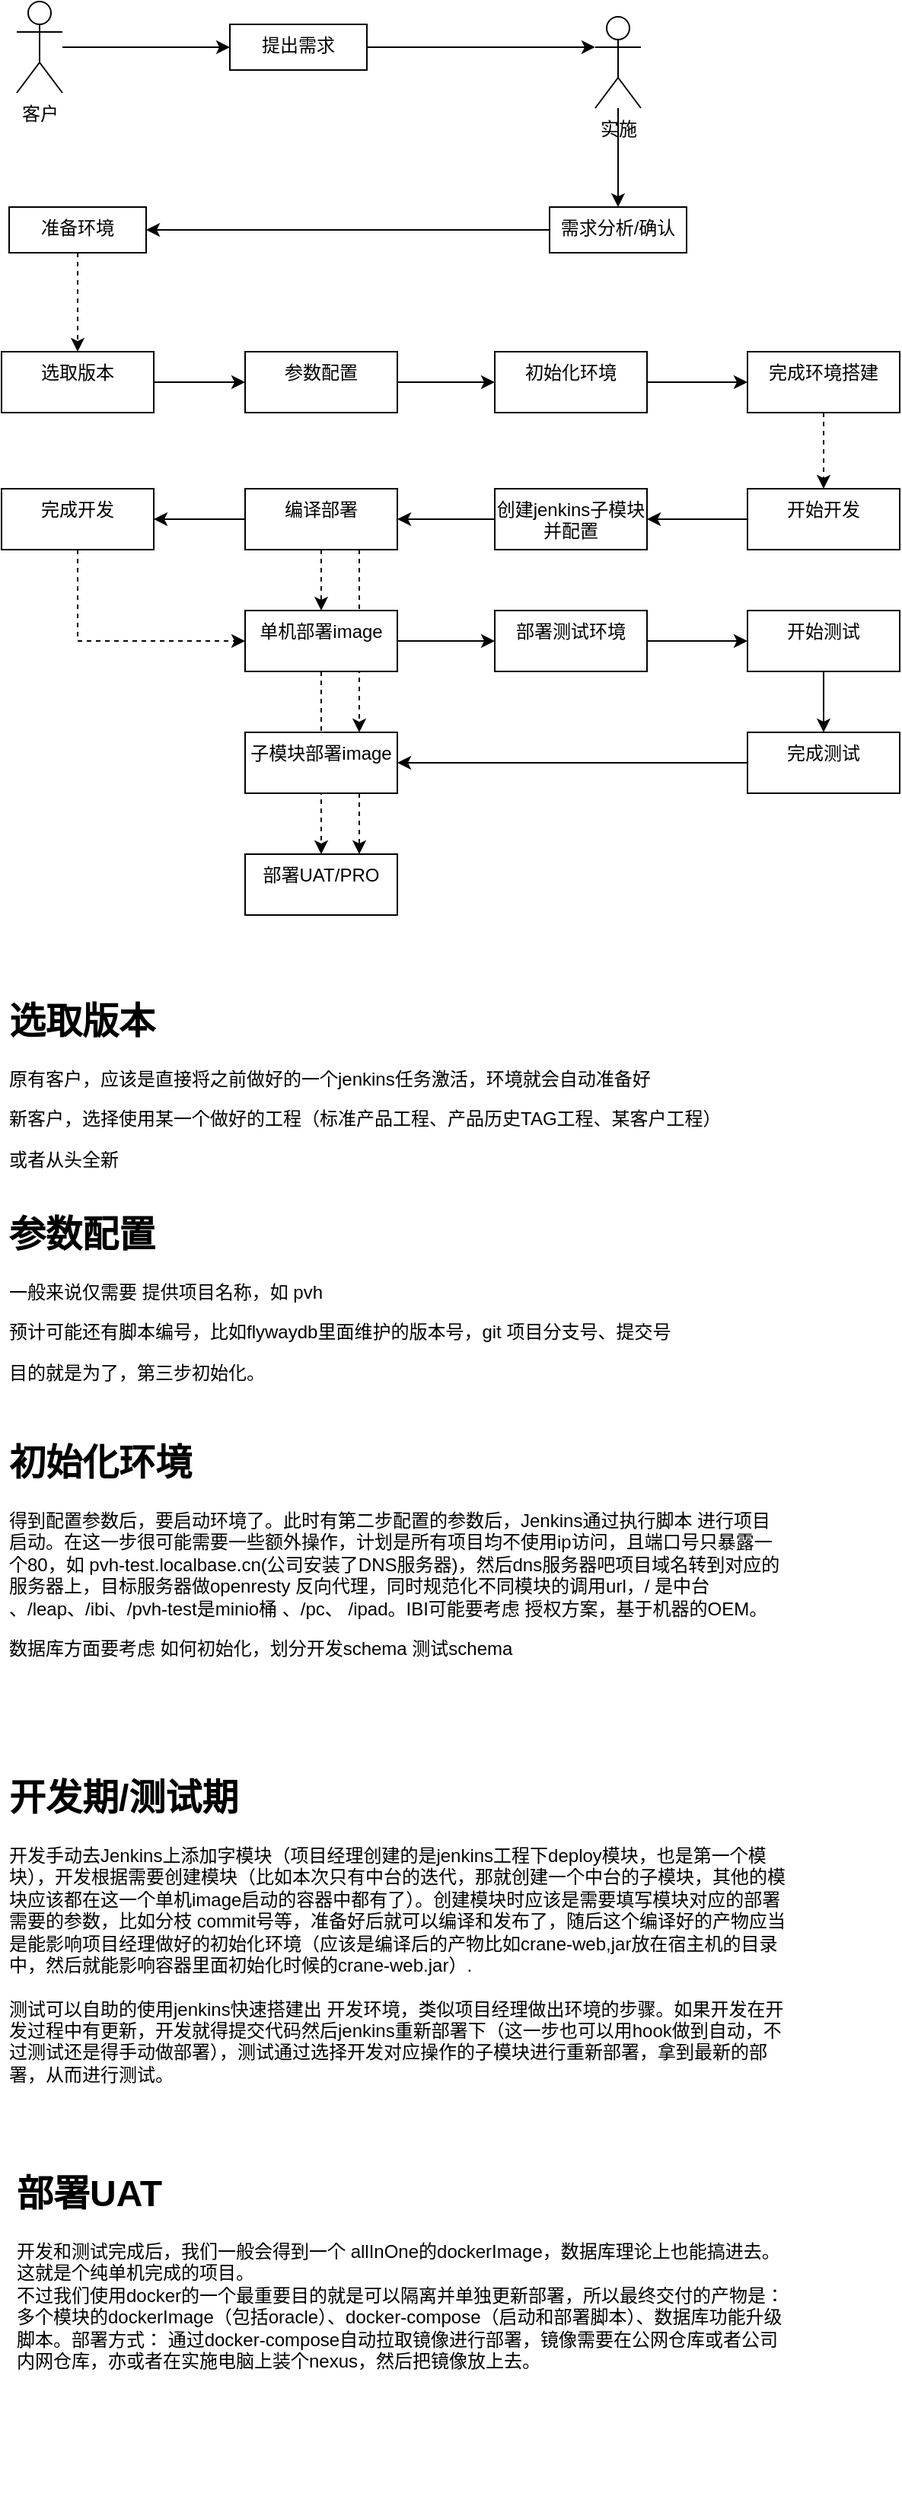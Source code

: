 <mxfile version="20.0.4" type="github">
  <diagram id="FpJAE9GAdhs6hHB_tla5" name="Page-1">
    <mxGraphModel dx="946" dy="591" grid="1" gridSize="10" guides="1" tooltips="1" connect="1" arrows="1" fold="1" page="1" pageScale="1" pageWidth="827" pageHeight="1169" math="0" shadow="0">
      <root>
        <mxCell id="0" />
        <mxCell id="1" parent="0" />
        <mxCell id="QvJLKgQ-Zhxp-a8D55nZ-8" style="edgeStyle=orthogonalEdgeStyle;rounded=0;orthogonalLoop=1;jettySize=auto;html=1;" parent="1" source="QvJLKgQ-Zhxp-a8D55nZ-1" target="QvJLKgQ-Zhxp-a8D55nZ-7" edge="1">
          <mxGeometry relative="1" as="geometry" />
        </mxCell>
        <mxCell id="QvJLKgQ-Zhxp-a8D55nZ-1" value="实施" style="shape=umlActor;verticalLabelPosition=bottom;verticalAlign=top;html=1;outlineConnect=0;" parent="1" vertex="1">
          <mxGeometry x="480" y="50" width="30" height="60" as="geometry" />
        </mxCell>
        <mxCell id="QvJLKgQ-Zhxp-a8D55nZ-5" value="" style="edgeStyle=orthogonalEdgeStyle;rounded=0;orthogonalLoop=1;jettySize=auto;html=1;" parent="1" source="QvJLKgQ-Zhxp-a8D55nZ-3" target="QvJLKgQ-Zhxp-a8D55nZ-4" edge="1">
          <mxGeometry relative="1" as="geometry" />
        </mxCell>
        <mxCell id="QvJLKgQ-Zhxp-a8D55nZ-3" value="客户" style="shape=umlActor;verticalLabelPosition=bottom;verticalAlign=top;html=1;outlineConnect=0;" parent="1" vertex="1">
          <mxGeometry x="100" y="40" width="30" height="60" as="geometry" />
        </mxCell>
        <mxCell id="QvJLKgQ-Zhxp-a8D55nZ-6" style="edgeStyle=orthogonalEdgeStyle;rounded=0;orthogonalLoop=1;jettySize=auto;html=1;exitX=1;exitY=0.5;exitDx=0;exitDy=0;entryX=0;entryY=0.333;entryDx=0;entryDy=0;entryPerimeter=0;" parent="1" source="QvJLKgQ-Zhxp-a8D55nZ-4" target="QvJLKgQ-Zhxp-a8D55nZ-1" edge="1">
          <mxGeometry relative="1" as="geometry" />
        </mxCell>
        <mxCell id="QvJLKgQ-Zhxp-a8D55nZ-4" value="提出需求" style="whiteSpace=wrap;html=1;verticalAlign=top;" parent="1" vertex="1">
          <mxGeometry x="240" y="55" width="90" height="30" as="geometry" />
        </mxCell>
        <mxCell id="QvJLKgQ-Zhxp-a8D55nZ-9" style="edgeStyle=orthogonalEdgeStyle;rounded=0;orthogonalLoop=1;jettySize=auto;html=1;exitX=0;exitY=0.5;exitDx=0;exitDy=0;" parent="1" source="QvJLKgQ-Zhxp-a8D55nZ-7" target="QvJLKgQ-Zhxp-a8D55nZ-10" edge="1">
          <mxGeometry relative="1" as="geometry">
            <mxPoint x="435" y="300" as="targetPoint" />
          </mxGeometry>
        </mxCell>
        <mxCell id="QvJLKgQ-Zhxp-a8D55nZ-7" value="需求分析/确认" style="whiteSpace=wrap;html=1;verticalAlign=top;" parent="1" vertex="1">
          <mxGeometry x="450" y="175" width="90" height="30" as="geometry" />
        </mxCell>
        <mxCell id="6PW8YCpx1V1jjfeCmWqH-10" style="edgeStyle=orthogonalEdgeStyle;rounded=0;orthogonalLoop=1;jettySize=auto;html=1;dashed=1;" edge="1" parent="1" source="QvJLKgQ-Zhxp-a8D55nZ-10" target="QvJLKgQ-Zhxp-a8D55nZ-15">
          <mxGeometry relative="1" as="geometry" />
        </mxCell>
        <mxCell id="QvJLKgQ-Zhxp-a8D55nZ-10" value="准备环境" style="whiteSpace=wrap;html=1;verticalAlign=top;" parent="1" vertex="1">
          <mxGeometry x="95" y="175" width="90" height="30" as="geometry" />
        </mxCell>
        <mxCell id="QvJLKgQ-Zhxp-a8D55nZ-16" style="edgeStyle=orthogonalEdgeStyle;rounded=0;orthogonalLoop=1;jettySize=auto;html=1;exitX=1;exitY=0.5;exitDx=0;exitDy=0;" parent="1" source="QvJLKgQ-Zhxp-a8D55nZ-15" target="QvJLKgQ-Zhxp-a8D55nZ-17" edge="1">
          <mxGeometry relative="1" as="geometry">
            <mxPoint x="250" y="290" as="targetPoint" />
          </mxGeometry>
        </mxCell>
        <mxCell id="QvJLKgQ-Zhxp-a8D55nZ-15" value="选取版本&lt;br&gt;" style="whiteSpace=wrap;html=1;verticalAlign=top;" parent="1" vertex="1">
          <mxGeometry x="90" y="270" width="100" height="40" as="geometry" />
        </mxCell>
        <mxCell id="QvJLKgQ-Zhxp-a8D55nZ-19" style="edgeStyle=orthogonalEdgeStyle;rounded=0;orthogonalLoop=1;jettySize=auto;html=1;exitX=1;exitY=0.5;exitDx=0;exitDy=0;" parent="1" source="QvJLKgQ-Zhxp-a8D55nZ-17" target="QvJLKgQ-Zhxp-a8D55nZ-20" edge="1">
          <mxGeometry relative="1" as="geometry">
            <mxPoint x="400" y="290" as="targetPoint" />
          </mxGeometry>
        </mxCell>
        <mxCell id="QvJLKgQ-Zhxp-a8D55nZ-17" value="参数配置" style="whiteSpace=wrap;html=1;verticalAlign=top;" parent="1" vertex="1">
          <mxGeometry x="250" y="270" width="100" height="40" as="geometry" />
        </mxCell>
        <mxCell id="QvJLKgQ-Zhxp-a8D55nZ-22" value="" style="edgeStyle=orthogonalEdgeStyle;rounded=0;orthogonalLoop=1;jettySize=auto;html=1;" parent="1" source="QvJLKgQ-Zhxp-a8D55nZ-20" target="QvJLKgQ-Zhxp-a8D55nZ-21" edge="1">
          <mxGeometry relative="1" as="geometry" />
        </mxCell>
        <mxCell id="QvJLKgQ-Zhxp-a8D55nZ-20" value="初始化环境" style="whiteSpace=wrap;html=1;verticalAlign=top;" parent="1" vertex="1">
          <mxGeometry x="414" y="270" width="100" height="40" as="geometry" />
        </mxCell>
        <mxCell id="6PW8YCpx1V1jjfeCmWqH-2" style="edgeStyle=orthogonalEdgeStyle;rounded=0;orthogonalLoop=1;jettySize=auto;html=1;exitX=0.5;exitY=1;exitDx=0;exitDy=0;dashed=1;" edge="1" parent="1" source="QvJLKgQ-Zhxp-a8D55nZ-21" target="6PW8YCpx1V1jjfeCmWqH-1">
          <mxGeometry relative="1" as="geometry" />
        </mxCell>
        <mxCell id="QvJLKgQ-Zhxp-a8D55nZ-21" value="完成环境搭建" style="whiteSpace=wrap;html=1;verticalAlign=top;" parent="1" vertex="1">
          <mxGeometry x="580" y="270" width="100" height="40" as="geometry" />
        </mxCell>
        <mxCell id="QvJLKgQ-Zhxp-a8D55nZ-25" value="&lt;h1&gt;选取版本&lt;/h1&gt;&lt;p&gt;原有客户，应该是直接将之前做好的一个jenkins任务激活，环境就会自动准备好&lt;/p&gt;&lt;p&gt;新客户，选择使用某一个做好的工程（标准产品工程、产品历史TAG工程、某客户工程）&lt;/p&gt;&lt;p&gt;或者从头全新&lt;/p&gt;" style="text;html=1;strokeColor=none;fillColor=none;spacing=5;spacingTop=-20;whiteSpace=wrap;overflow=hidden;rounded=0;" parent="1" vertex="1">
          <mxGeometry x="90" y="690" width="520" height="120" as="geometry" />
        </mxCell>
        <mxCell id="QvJLKgQ-Zhxp-a8D55nZ-26" value="&lt;h1&gt;参数配置&lt;/h1&gt;&lt;p&gt;一般来说仅需要 提供项目名称，如 pvh&lt;/p&gt;&lt;p&gt;预计可能还有脚本编号，比如flywaydb里面维护的版本号，git 项目分支号、提交号&lt;/p&gt;&lt;p&gt;目的就是为了，第三步初始化。&lt;/p&gt;" style="text;html=1;strokeColor=none;fillColor=none;spacing=5;spacingTop=-20;whiteSpace=wrap;overflow=hidden;rounded=0;" parent="1" vertex="1">
          <mxGeometry x="90" y="830" width="520" height="120" as="geometry" />
        </mxCell>
        <mxCell id="QvJLKgQ-Zhxp-a8D55nZ-27" value="&lt;h1&gt;初始化环境&lt;/h1&gt;&lt;p&gt;得到配置参数后，要启动环境了。此时有第二步配置的参数后，Jenkins通过执行脚本 进行项目启动。在这一步很可能需要一些额外操作，计划是所有项目均不使用ip访问，且端口号只暴露一个80，如 pvh-test.localbase.cn(公司安装了DNS服务器)，然后dns服务器吧项目域名转到对应的服务器上，目标服务器做openresty 反向代理，同时规范化不同模块的调用url，/ 是中台 、/leap、/ibi、/pvh-test是minio桶 、/pc、 /ipad。IBI可能要考虑 授权方案，基于机器的OEM。&lt;/p&gt;&lt;p&gt;数据库方面要考虑 如何初始化，划分开发schema 测试schema&lt;/p&gt;" style="text;html=1;strokeColor=none;fillColor=none;spacing=5;spacingTop=-20;whiteSpace=wrap;overflow=hidden;rounded=0;" parent="1" vertex="1">
          <mxGeometry x="90" y="980" width="520" height="220" as="geometry" />
        </mxCell>
        <mxCell id="6PW8YCpx1V1jjfeCmWqH-4" style="edgeStyle=orthogonalEdgeStyle;rounded=0;orthogonalLoop=1;jettySize=auto;html=1;exitX=0;exitY=0.5;exitDx=0;exitDy=0;" edge="1" parent="1" source="6PW8YCpx1V1jjfeCmWqH-1" target="6PW8YCpx1V1jjfeCmWqH-3">
          <mxGeometry relative="1" as="geometry" />
        </mxCell>
        <mxCell id="6PW8YCpx1V1jjfeCmWqH-1" value="开始开发" style="whiteSpace=wrap;html=1;verticalAlign=top;" vertex="1" parent="1">
          <mxGeometry x="580" y="360" width="100" height="40" as="geometry" />
        </mxCell>
        <mxCell id="6PW8YCpx1V1jjfeCmWqH-6" style="edgeStyle=orthogonalEdgeStyle;rounded=0;orthogonalLoop=1;jettySize=auto;html=1;exitX=0;exitY=0.5;exitDx=0;exitDy=0;entryX=1;entryY=0.5;entryDx=0;entryDy=0;" edge="1" parent="1" source="6PW8YCpx1V1jjfeCmWqH-3" target="6PW8YCpx1V1jjfeCmWqH-5">
          <mxGeometry relative="1" as="geometry" />
        </mxCell>
        <mxCell id="6PW8YCpx1V1jjfeCmWqH-3" value="创建jenkins子模块&lt;br&gt;并配置" style="whiteSpace=wrap;html=1;verticalAlign=top;" vertex="1" parent="1">
          <mxGeometry x="414" y="360" width="100" height="40" as="geometry" />
        </mxCell>
        <mxCell id="6PW8YCpx1V1jjfeCmWqH-8" style="edgeStyle=orthogonalEdgeStyle;rounded=0;orthogonalLoop=1;jettySize=auto;html=1;exitX=0;exitY=0.5;exitDx=0;exitDy=0;" edge="1" parent="1" source="6PW8YCpx1V1jjfeCmWqH-5" target="6PW8YCpx1V1jjfeCmWqH-7">
          <mxGeometry relative="1" as="geometry" />
        </mxCell>
        <mxCell id="6PW8YCpx1V1jjfeCmWqH-12" style="edgeStyle=orthogonalEdgeStyle;rounded=0;orthogonalLoop=1;jettySize=auto;html=1;exitX=0.5;exitY=1;exitDx=0;exitDy=0;dashed=1;" edge="1" parent="1" source="6PW8YCpx1V1jjfeCmWqH-5" target="6PW8YCpx1V1jjfeCmWqH-11">
          <mxGeometry relative="1" as="geometry" />
        </mxCell>
        <mxCell id="6PW8YCpx1V1jjfeCmWqH-25" style="edgeStyle=orthogonalEdgeStyle;rounded=0;orthogonalLoop=1;jettySize=auto;html=1;exitX=0.75;exitY=1;exitDx=0;exitDy=0;entryX=0.75;entryY=0;entryDx=0;entryDy=0;dashed=1;" edge="1" parent="1" source="6PW8YCpx1V1jjfeCmWqH-5" target="6PW8YCpx1V1jjfeCmWqH-14">
          <mxGeometry relative="1" as="geometry" />
        </mxCell>
        <mxCell id="6PW8YCpx1V1jjfeCmWqH-5" value="编译部署" style="whiteSpace=wrap;html=1;verticalAlign=top;" vertex="1" parent="1">
          <mxGeometry x="250" y="360" width="100" height="40" as="geometry" />
        </mxCell>
        <mxCell id="6PW8YCpx1V1jjfeCmWqH-13" style="edgeStyle=orthogonalEdgeStyle;rounded=0;orthogonalLoop=1;jettySize=auto;html=1;exitX=0.5;exitY=1;exitDx=0;exitDy=0;entryX=0;entryY=0.5;entryDx=0;entryDy=0;dashed=1;" edge="1" parent="1" source="6PW8YCpx1V1jjfeCmWqH-7" target="6PW8YCpx1V1jjfeCmWqH-11">
          <mxGeometry relative="1" as="geometry" />
        </mxCell>
        <mxCell id="6PW8YCpx1V1jjfeCmWqH-7" value="完成开发" style="whiteSpace=wrap;html=1;verticalAlign=top;" vertex="1" parent="1">
          <mxGeometry x="90" y="360" width="100" height="40" as="geometry" />
        </mxCell>
        <mxCell id="6PW8YCpx1V1jjfeCmWqH-16" style="edgeStyle=orthogonalEdgeStyle;rounded=0;orthogonalLoop=1;jettySize=auto;html=1;exitX=1;exitY=0.5;exitDx=0;exitDy=0;entryX=0;entryY=0.5;entryDx=0;entryDy=0;" edge="1" parent="1" source="6PW8YCpx1V1jjfeCmWqH-11" target="6PW8YCpx1V1jjfeCmWqH-17">
          <mxGeometry relative="1" as="geometry">
            <mxPoint x="410" y="460" as="targetPoint" />
          </mxGeometry>
        </mxCell>
        <mxCell id="6PW8YCpx1V1jjfeCmWqH-30" style="edgeStyle=orthogonalEdgeStyle;rounded=0;orthogonalLoop=1;jettySize=auto;html=1;exitX=0.5;exitY=1;exitDx=0;exitDy=0;dashed=1;" edge="1" parent="1" source="6PW8YCpx1V1jjfeCmWqH-11" target="6PW8YCpx1V1jjfeCmWqH-26">
          <mxGeometry relative="1" as="geometry" />
        </mxCell>
        <mxCell id="6PW8YCpx1V1jjfeCmWqH-11" value="单机部署image" style="whiteSpace=wrap;html=1;verticalAlign=top;" vertex="1" parent="1">
          <mxGeometry x="250" y="440" width="100" height="40" as="geometry" />
        </mxCell>
        <mxCell id="6PW8YCpx1V1jjfeCmWqH-29" style="edgeStyle=orthogonalEdgeStyle;rounded=0;orthogonalLoop=1;jettySize=auto;html=1;exitX=0.75;exitY=1;exitDx=0;exitDy=0;entryX=0.75;entryY=0;entryDx=0;entryDy=0;dashed=1;" edge="1" parent="1" source="6PW8YCpx1V1jjfeCmWqH-14" target="6PW8YCpx1V1jjfeCmWqH-26">
          <mxGeometry relative="1" as="geometry" />
        </mxCell>
        <mxCell id="6PW8YCpx1V1jjfeCmWqH-14" value="子模块部署image" style="whiteSpace=wrap;html=1;verticalAlign=top;" vertex="1" parent="1">
          <mxGeometry x="250" y="520" width="100" height="40" as="geometry" />
        </mxCell>
        <mxCell id="6PW8YCpx1V1jjfeCmWqH-20" style="edgeStyle=orthogonalEdgeStyle;rounded=0;orthogonalLoop=1;jettySize=auto;html=1;exitX=1;exitY=0.5;exitDx=0;exitDy=0;" edge="1" parent="1" source="6PW8YCpx1V1jjfeCmWqH-17" target="6PW8YCpx1V1jjfeCmWqH-19">
          <mxGeometry relative="1" as="geometry" />
        </mxCell>
        <mxCell id="6PW8YCpx1V1jjfeCmWqH-17" value="部署测试环境" style="whiteSpace=wrap;html=1;verticalAlign=top;" vertex="1" parent="1">
          <mxGeometry x="414" y="440" width="100" height="40" as="geometry" />
        </mxCell>
        <mxCell id="6PW8YCpx1V1jjfeCmWqH-22" style="edgeStyle=orthogonalEdgeStyle;rounded=0;orthogonalLoop=1;jettySize=auto;html=1;exitX=0.5;exitY=1;exitDx=0;exitDy=0;" edge="1" parent="1" source="6PW8YCpx1V1jjfeCmWqH-19" target="6PW8YCpx1V1jjfeCmWqH-21">
          <mxGeometry relative="1" as="geometry" />
        </mxCell>
        <mxCell id="6PW8YCpx1V1jjfeCmWqH-19" value="开始测试" style="whiteSpace=wrap;html=1;verticalAlign=top;" vertex="1" parent="1">
          <mxGeometry x="580" y="440" width="100" height="40" as="geometry" />
        </mxCell>
        <mxCell id="6PW8YCpx1V1jjfeCmWqH-23" style="edgeStyle=orthogonalEdgeStyle;rounded=0;orthogonalLoop=1;jettySize=auto;html=1;exitX=0;exitY=0.5;exitDx=0;exitDy=0;" edge="1" parent="1" source="6PW8YCpx1V1jjfeCmWqH-21" target="6PW8YCpx1V1jjfeCmWqH-14">
          <mxGeometry relative="1" as="geometry" />
        </mxCell>
        <mxCell id="6PW8YCpx1V1jjfeCmWqH-21" value="完成测试" style="whiteSpace=wrap;html=1;verticalAlign=top;" vertex="1" parent="1">
          <mxGeometry x="580" y="520" width="100" height="40" as="geometry" />
        </mxCell>
        <mxCell id="6PW8YCpx1V1jjfeCmWqH-26" value="部署UAT/PRO" style="whiteSpace=wrap;html=1;verticalAlign=top;" vertex="1" parent="1">
          <mxGeometry x="250" y="600" width="100" height="40" as="geometry" />
        </mxCell>
        <mxCell id="6PW8YCpx1V1jjfeCmWqH-31" value="&lt;h1&gt;开发期/测试期&lt;/h1&gt;&lt;div&gt;开发手动去Jenkins上添加字模块（项目经理创建的是jenkins工程下deploy模块，也是第一个模块），开发根据需要创建模块（比如本次只有中台的迭代，那就创建一个中台的子模块，其他的模块应该都在这一个单机image启动的容器中都有了）。创建模块时应该是需要填写模块对应的部署需要的参数，比如分枝 commit号等，准备好后就可以编译和发布了，随后这个编译好的产物应当是能影响项目经理做好的初始化环境（应该是编译后的产物比如crane-web,jar放在宿主机的目录中，然后就能影响容器里面初始化时候的crane-web.jar）.&lt;/div&gt;&lt;div&gt;&lt;br&gt;&lt;/div&gt;&lt;div&gt;测试可以自助的使用jenkins快速搭建出 开发环境，类似项目经理做出环境的步骤。如果开发在开发过程中有更新，开发就得提交代码然后jenkins重新部署下（这一步也可以用hook做到自动，不过测试还是得手动做部署），测试通过选择开发对应操作的子模块进行重新部署，拿到最新的部署，从而进行测试。&lt;/div&gt;" style="text;html=1;strokeColor=none;fillColor=none;spacing=5;spacingTop=-20;whiteSpace=wrap;overflow=hidden;rounded=0;" vertex="1" parent="1">
          <mxGeometry x="90" y="1200" width="520" height="220" as="geometry" />
        </mxCell>
        <mxCell id="6PW8YCpx1V1jjfeCmWqH-32" value="&lt;h1&gt;部署UAT&lt;/h1&gt;&lt;div&gt;开发和测试完成后，我们一般会得到一个 allInOne的dockerImage，数据库理论上也能搞进去。这就是个纯单机完成的项目。&lt;/div&gt;&lt;div&gt;不过我们使用docker的一个最重要目的就是可以隔离并单独更新部署，所以最终交付的产物是：多个模块的dockerImage（包括oracle）、docker-compose（启动和部署脚本）、数据库功能升级脚本。部署方式： 通过docker-compose自动拉取镜像进行部署，镜像需要在公网仓库或者公司内网仓库，亦或者在实施电脑上装个nexus，然后把镜像放上去。&lt;/div&gt;" style="text;html=1;strokeColor=none;fillColor=none;spacing=5;spacingTop=-20;whiteSpace=wrap;overflow=hidden;rounded=0;" vertex="1" parent="1">
          <mxGeometry x="95" y="1460" width="520" height="220" as="geometry" />
        </mxCell>
      </root>
    </mxGraphModel>
  </diagram>
</mxfile>
